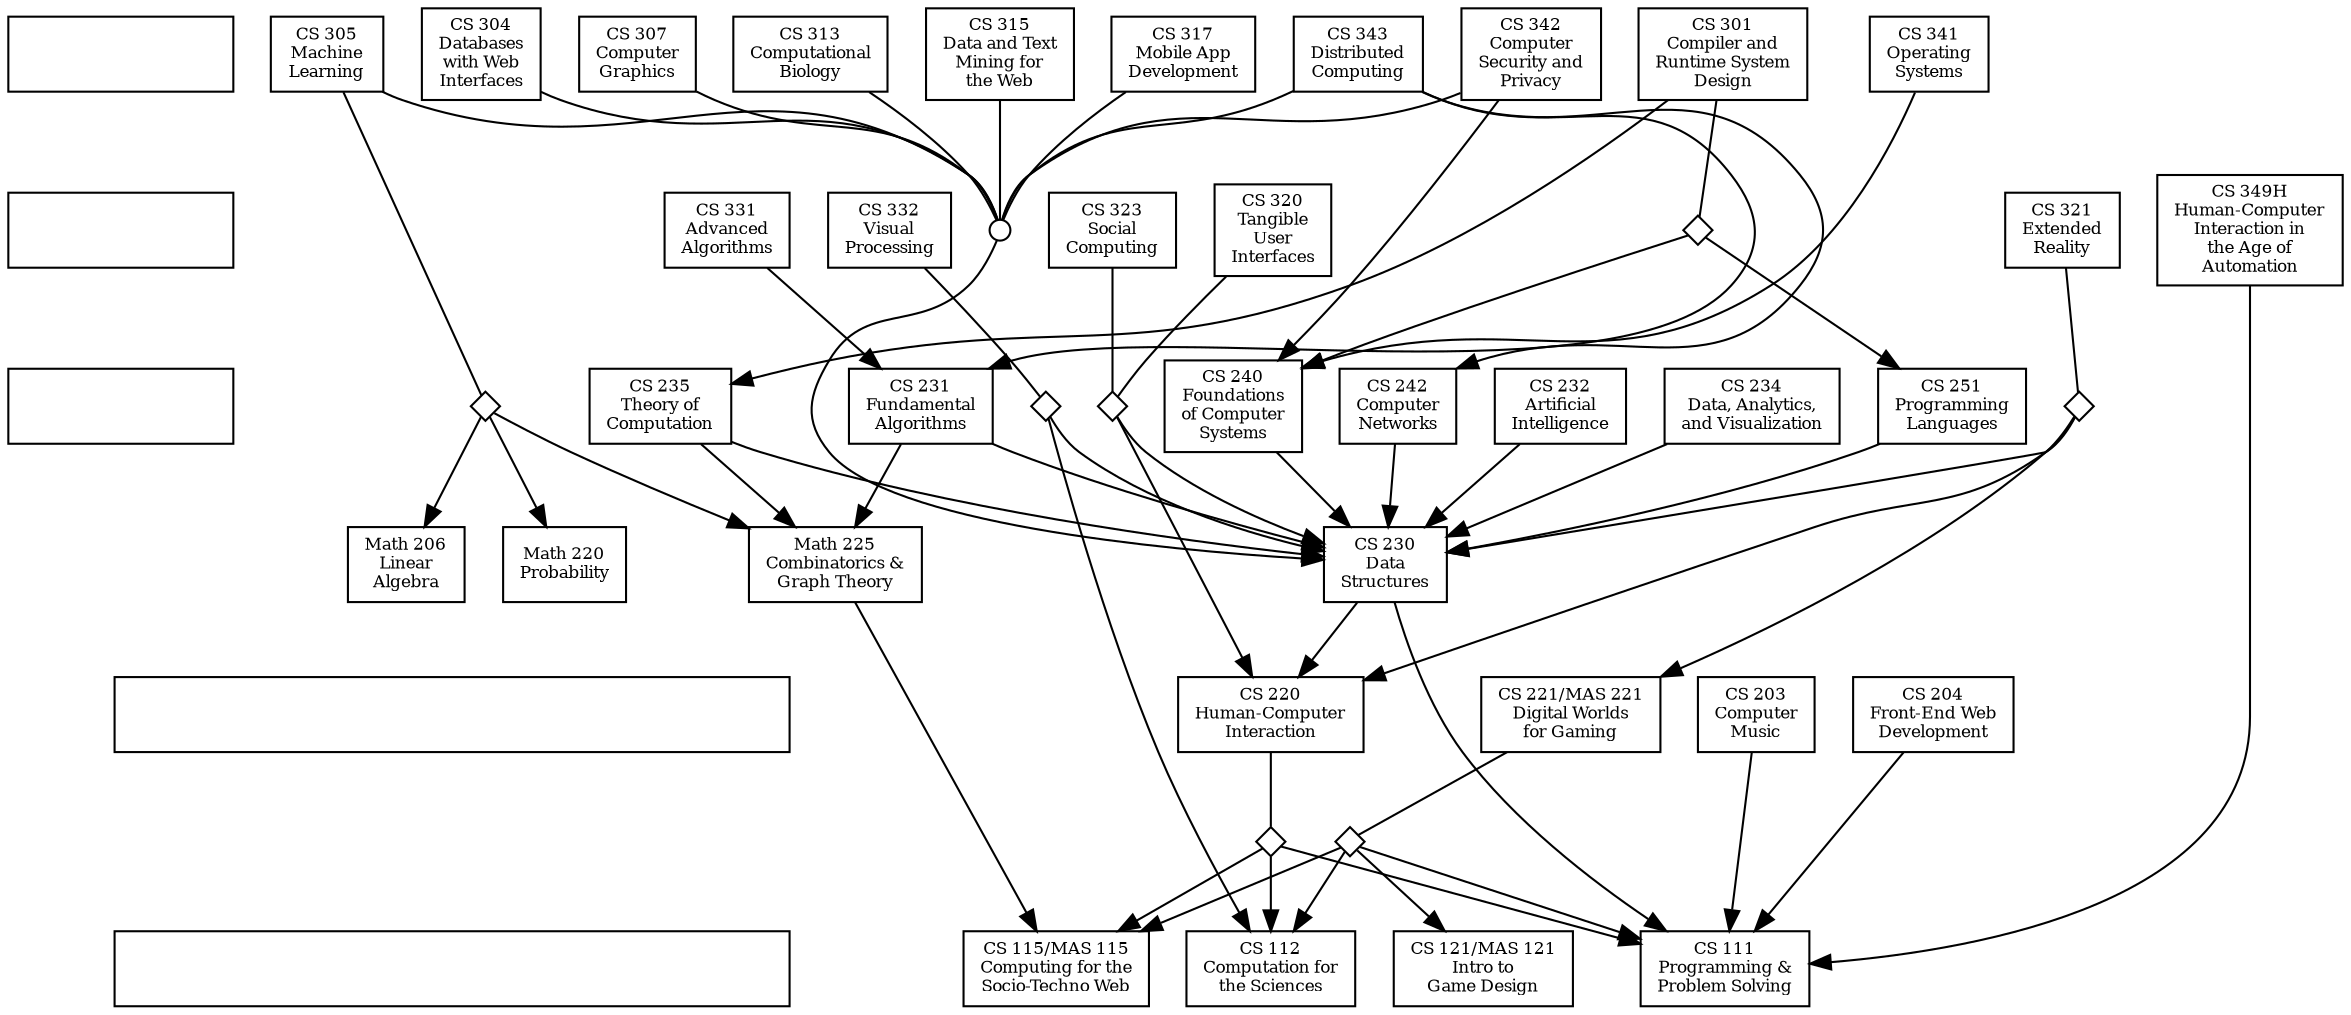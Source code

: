 digraph Course_Prerequisites {
  // graph [splines=ortho] // don't use curved edges (but this is bad)

  // Default properties for every node
  node [shape="rectangle", fontsize="8", style="filled", fillcolor="white"];

  // Nodes for the descriptions to be placed into
  // Note: width of these nodes should be adjusted as necessary when the
  // graph layout changes.
  desctop [label="", class="desc-top", width=4.5]
  descbot [label="", class="desc-bot", width=4.5]
  desctop -> descbot [style="invis"]

  // Nodes for the legend to be placed onto
  legend_top [label="", class="legend-top", width=1.5]
  legend_mid [label="", class="legend-mid", width=1.5]
  legend_bot [label="", class="legend-bot", width=1.5]
  legend_top -> legend_mid [style="invis"]
  legend_mid -> legend_bot [style="invis"]

  // Nodes (classes plus grouping nodes)
  // classes include fall, spring, notoffered, and both (the default). See CSS file. 
  cs111 [label="CS 111\nProgramming &\nProblem Solving", class="core intro"]
  cs112 [label="CS 112\nComputation for\nthe Sciences", class="intro notoffered"]
  cs115 [label="CS 115/MAS 115\nComputing for the\nSocio-Techno Web", class="intro"]
  cs121 [label="CS 121/MAS 121\nIntro to\nGame Design", class="intro"]

  cs221 [label="CS 221/MAS 221\nDigital Worlds\nfor Gaming", class="elective notoffered"]
  any100 [label="", shape="diamond", width="0.2", height="0.2", class="opt"]
  cs230 [label="CS 230\nData\nStructures", class="core"]
  cs230up [label="", shape="circle", width="0.14", height="0.14", class="group"]
  cs240 [label="CS 240\nFoundations\nof Computer\nSystems", class="core"]
  cs231 [label="CS 231\nFundamental\nAlgorithms", class="core"]
  cs235 [label="CS 235\nTheory of\nComputation", class="core"]

  math225 [label="Math 225\nCombinatorics &\nGraph Theory", class="math required"]
  math206 [label="Math 206\nLinear\nAlgebra", class="math"]
  math220 [label="Math 220\nProbability", class="math"]

  cs203 [label="CS 203\nComputer\nMusic", class="elective fall"]
  cs204 [label="CS 204\nFront-End Web\nDevelopment", class="elective fall"]
  cs220 [label="CS 220\nHuman-Computer\nInteraction", class="elective"]
  cs111or112or115 [label="", shape="diamond", width="0.2", height="0.2", class="opt"]
  cs232 [label="CS 232\nArtificial\nIntelligence", class="elective spring"]
  cs234 [label="CS 234\nData, Analytics,\nand Visualization", class="elective fall"]
  cs242 [label="CS 242\nComputer\nNetworks", class="elective fall"]
  cs251 [label="CS 251\nProgramming\nLanguages", class="elective"]

  cs301 [label="CS 301\nCompiler and\nRuntime System\nDesign", class="elective spring"]
  cs240or251 [label="", shape="diamond", width="0.2", height="0.2", class="opt"]
  cs304 [label="CS 304\nDatabases\nwith Web\nInterfaces", class="elective"]
  cs305 [label="CS 305\nMachine\nLearning", class="elective fall"]
  math225or206or220 [label="", shape="diamond", width="0.2", height="0.2", class="opt"]
  cs307 [label="CS 307\nComputer\nGraphics", class="elective spring"]
  cs313 [label="CS 313\nComputational\nBiology", class="elective spring"]
  cs315 [label="CS 315\nData and Text\nMining for\nthe Web", class="elective spring"]
  cs317 [label="CS 317\nMobile App\nDevelopment", class="elective fall"]
  cs230or220 [label="", shape="diamond", width="0.2", height="0.2", class="opt"]
  cs230or220or221 [label="", shape="diamond", width="0.2", height="0.2", class="opt"]
  cs320 [label="CS 320\nTangible\nUser\nInterfaces", class="elective spring"]
  cs321 [label="CS 321\nExtended\nReality", class="elective fall"]
  cs323 [label="CS 323\nSocial\nComputing", class="elective notoffered"]

  cs331 [label="CS 331\nAdvanced\nAlgorithms", class="elective fall"]
  cs332 [label="CS 332\nVisual\nProcessing", class="elective fall"]
  cs112or230 [label="", shape="diamond", width="0.2", height="0.2", class="opt"]
  cs341 [label="CS 341\nOperating\nSystems", class="elective notoffered"]
  cs342 [label="CS 342\nComputer\nSecurity and\nPrivacy", class="elective notoffered"]
  cs343 [label="CS 343\nDistributed\nComputing", class="elective notoffered"]
  cs349H [label="CS 349H\nHuman-Computer\nInteraction in\nthe Age of\nAutomation", class="elective notoffered"]

  // Arrangement of the nodes into rank groups
  {rank=same cs111 cs112 cs115 cs121 descbot}

  {rank=same
    cs203 cs204 cs220 cs221
    desctop
  }

  cs230 -> cs220 [class="invisible"] // forces an extra level

  {rank=same
    cs230
    math206 math220 math225
  }

  math225 -> cs115 [class="invisible"] // pulls nodes together horizontally

  {rank=same
    cs240
    cs231 cs235 cs251
    cs232 cs234 cs242
    legend_bot
  }

  {rank=same
    cs320 cs321 cs323
    cs331
    cs332
    cs349H
    cs230up
    legend_mid
  }

  {rank=same
    cs301
    cs304 cs305 cs307
    cs313 cs315
    cs317
    cs341
    cs342 cs343
    legend_top
  }

  // Edges (course prerequisites)
  cs203 -> cs111
  cs204 -> cs111
  cs220 -> cs111or112or115 [arrowhead="none", class="options"]
  cs111or112or115 -> { cs111, cs112, cs115 } [class="option"]
  cs221 -> any100 [arrowhead="none", class="options"]
  any100 -> { cs111, cs112, cs115, cs121 } [class="option"]

  cs230 -> cs111
  cs230up -> cs230 [constraint=false]
  cs240 -> cs230
  cs231 -> { cs230, math225 }
  cs235 -> { cs230, math225 }
  cs251 -> cs230

  cs232 -> cs230
  cs234 -> cs230
  cs242 -> cs230

  cs301 -> cs240or251 [arrowhead="none", class="options"]
  cs240or251 -> { cs240, cs251 } [class="option"]
  cs301 -> cs235 [class="recommended" constraint=false]
  cs304 -> cs230up [arrowhead="none", class="grouping"]
  cs305 -> cs230up [arrowhead="none", class="grouping"]
  cs305 -> math225or206or220 [arrowhead="none", class="options"]
  math225or206or220 -> { math225, math206, math220 } [class="option"]
  cs307 -> cs230up [arrowhead="none", class="grouping"]
  cs317 -> cs230up [arrowhead="none", class="grouping"]

  cs313 -> cs230up [arrowhead="none", class="grouping"]
  cs315 -> cs230up [arrowhead="none", class="grouping"]
  cs320 -> cs230or220 [arrowhead="none", class="options"]
  cs230or220 -> { cs220, cs230 } [class="option"]
  cs230or220or221 -> { cs220, cs221, cs230 } [class="option"]
  cs321 -> cs230or220or221 [arrowhead="none", class="options"]
  cs323 -> cs230or220 [arrowhead="none", class="options"]
  cs331 -> cs231
  cs332 -> cs112or230 [arrowhead="none", class="options"]
  cs112or230 -> { cs112, cs230 } [class="option"]
  cs341 -> cs240
  cs342 -> cs230up [arrowhead="none", class="grouping"]
  cs342 -> cs240
  cs343 -> cs230up [arrowhead="none", class="grouping"]
  cs343 -> { cs231, cs242 } [class="recommended" constraint=false]
  cs349H -> cs111 // Much more complicated than this!
}

